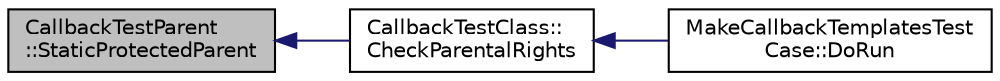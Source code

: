 digraph "CallbackTestParent::StaticProtectedParent"
{
  edge [fontname="Helvetica",fontsize="10",labelfontname="Helvetica",labelfontsize="10"];
  node [fontname="Helvetica",fontsize="10",shape=record];
  rankdir="LR";
  Node1 [label="CallbackTestParent\l::StaticProtectedParent",height=0.2,width=0.4,color="black", fillcolor="grey75", style="filled", fontcolor="black"];
  Node1 -> Node2 [dir="back",color="midnightblue",fontsize="10",style="solid"];
  Node2 [label="CallbackTestClass::\lCheckParentalRights",height=0.2,width=0.4,color="black", fillcolor="white", style="filled",URL="$d8/d92/classCallbackTestClass.html#a4536e5309fbfc8ed19206d8d922cacb3"];
  Node2 -> Node3 [dir="back",color="midnightblue",fontsize="10",style="solid"];
  Node3 [label="MakeCallbackTemplatesTest\lCase::DoRun",height=0.2,width=0.4,color="black", fillcolor="white", style="filled",URL="$d1/d1c/classMakeCallbackTemplatesTestCase.html#ab576537ac7ffe4f5dd0a4ce2d0e66a57",tooltip="Implementation to actually run this TestCase. "];
}
